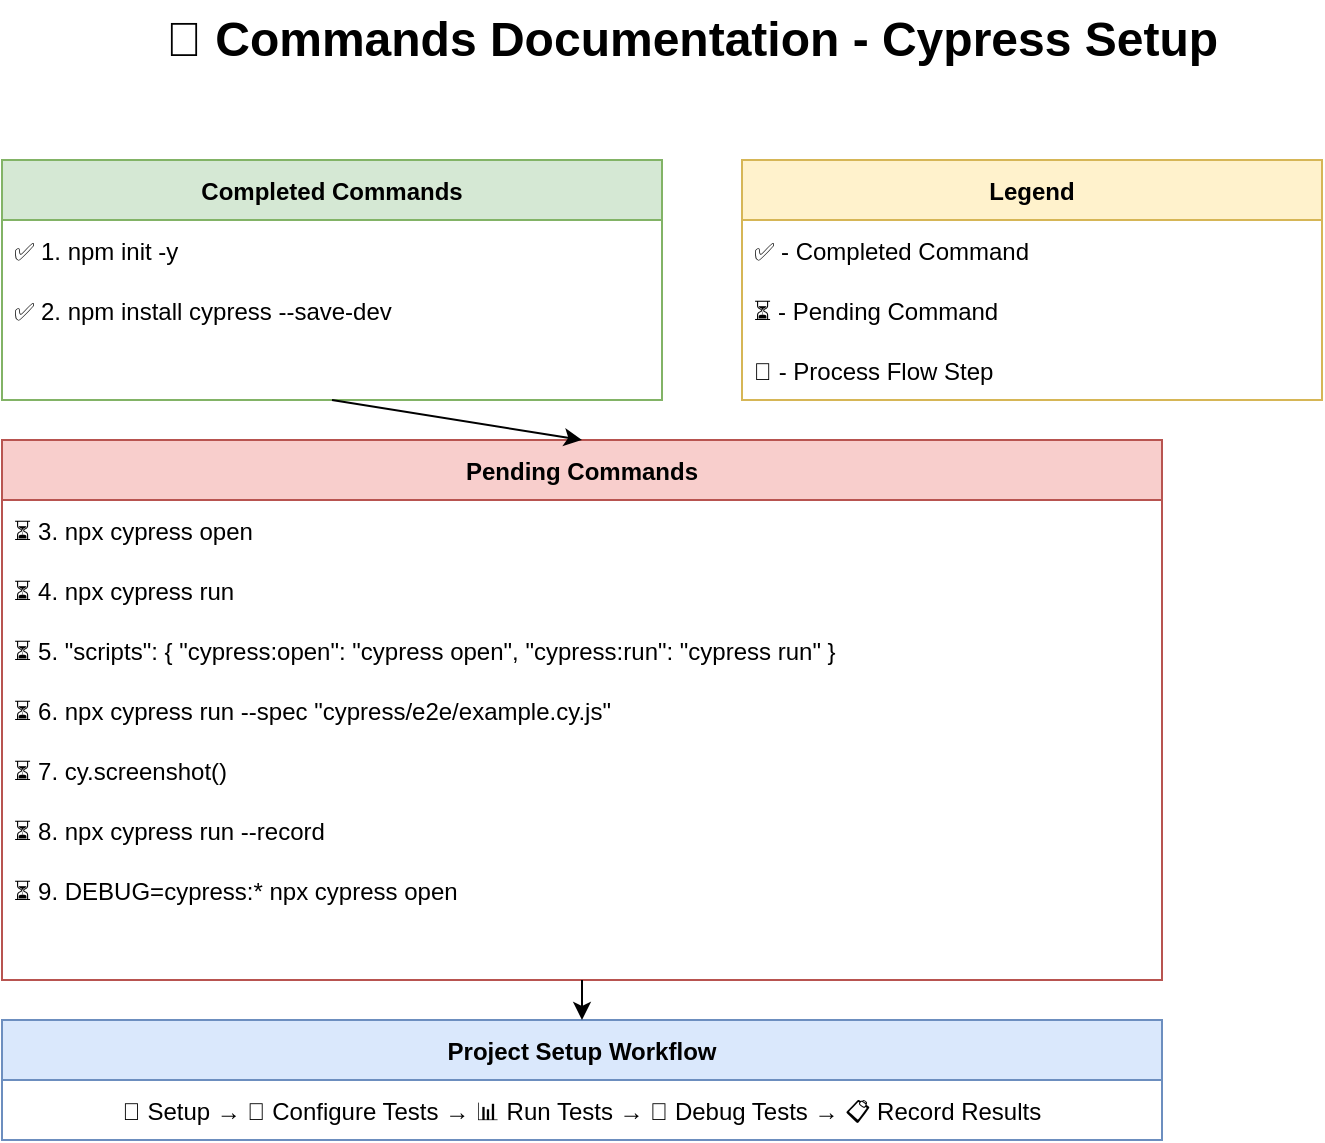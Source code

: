 <mxfile version="15.0.0">
  <diagram id="cypress-setup-diagram" name="Cypress Setup Commands">
    <mxGraphModel dx="1422" dy="798" grid="1" gridSize="10" guides="1" tooltips="1" connect="1" arrows="1" fold="1" page="1" pageScale="1" pageWidth="850" pageHeight="1100" math="0" shadow="0">
      <root>
        <mxCell id="0" />
        <mxCell id="1" parent="0" />
        
        <!-- Title -->
        <mxCell id="2" value="&lt;font style=&quot;font-size: 24px&quot;&gt;📜 Commands Documentation - Cypress Setup&lt;/font&gt;" style="text;html=1;strokeColor=none;fillColor=none;align=center;verticalAlign=middle;whiteSpace=wrap;rounded=0;fontStyle=1" vertex="1" parent="1">
          <mxGeometry x="160" y="20" width="530" height="40" as="geometry" />
        </mxCell>
        
        <!-- Completed Commands Group -->
        <mxCell id="3" value="Completed Commands" style="swimlane;fontStyle=1;childLayout=stackLayout;horizontal=1;startSize=30;horizontalStack=0;resizeParent=1;resizeParentMax=0;resizeLast=0;collapsible=1;marginBottom=0;fillColor=#d5e8d4;strokeColor=#82b366;" vertex="1" parent="1">
          <mxGeometry x="80" y="100" width="330" height="120" as="geometry" />
        </mxCell>
        
        <mxCell id="4" value="✅ 1. npm init -y" style="text;strokeColor=none;fillColor=none;align=left;verticalAlign=middle;spacingLeft=4;spacingRight=4;overflow=hidden;points=[[0,0.5],[1,0.5]];portConstraint=eastwest;rotatable=0;" vertex="1" parent="3">
          <mxGeometry y="30" width="330" height="30" as="geometry" />
        </mxCell>
        
        <mxCell id="5" value="✅ 2. npm install cypress --save-dev" style="text;strokeColor=none;fillColor=none;align=left;verticalAlign=middle;spacingLeft=4;spacingRight=4;overflow=hidden;points=[[0,0.5],[1,0.5]];portConstraint=eastwest;rotatable=0;" vertex="1" parent="3">
          <mxGeometry y="60" width="330" height="30" as="geometry" />
        </mxCell>
        
        <!-- Pending Commands Group -->
        <mxCell id="6" value="Pending Commands" style="swimlane;fontStyle=1;childLayout=stackLayout;horizontal=1;startSize=30;horizontalStack=0;resizeParent=1;resizeParentMax=0;resizeLast=0;collapsible=1;marginBottom=0;fillColor=#f8cecc;strokeColor=#b85450;" vertex="1" parent="1">
          <mxGeometry x="80" y="240" width="580" height="270" as="geometry" />
        </mxCell>
        
        <mxCell id="7" value="⏳ 3. npx cypress open" style="text;strokeColor=none;fillColor=none;align=left;verticalAlign=middle;spacingLeft=4;spacingRight=4;overflow=hidden;points=[[0,0.5],[1,0.5]];portConstraint=eastwest;rotatable=0;" vertex="1" parent="6">
          <mxGeometry y="30" width="580" height="30" as="geometry" />
        </mxCell>
        
        <mxCell id="8" value="⏳ 4. npx cypress run" style="text;strokeColor=none;fillColor=none;align=left;verticalAlign=middle;spacingLeft=4;spacingRight=4;overflow=hidden;points=[[0,0.5],[1,0.5]];portConstraint=eastwest;rotatable=0;" vertex="1" parent="6">
          <mxGeometry y="60" width="580" height="30" as="geometry" />
        </mxCell>
        
        <mxCell id="9" value="⏳ 5. &quot;scripts&quot;: { &quot;cypress:open&quot;: &quot;cypress open&quot;, &quot;cypress:run&quot;: &quot;cypress run&quot; }" style="text;strokeColor=none;fillColor=none;align=left;verticalAlign=middle;spacingLeft=4;spacingRight=4;overflow=hidden;points=[[0,0.5],[1,0.5]];portConstraint=eastwest;rotatable=0;" vertex="1" parent="6">
          <mxGeometry y="90" width="580" height="30" as="geometry" />
        </mxCell>
        
        <mxCell id="10" value="⏳ 6. npx cypress run --spec &quot;cypress/e2e/example.cy.js&quot;" style="text;strokeColor=none;fillColor=none;align=left;verticalAlign=middle;spacingLeft=4;spacingRight=4;overflow=hidden;points=[[0,0.5],[1,0.5]];portConstraint=eastwest;rotatable=0;" vertex="1" parent="6">
          <mxGeometry y="120" width="580" height="30" as="geometry" />
        </mxCell>
        
        <mxCell id="11" value="⏳ 7. cy.screenshot()" style="text;strokeColor=none;fillColor=none;align=left;verticalAlign=middle;spacingLeft=4;spacingRight=4;overflow=hidden;points=[[0,0.5],[1,0.5]];portConstraint=eastwest;rotatable=0;" vertex="1" parent="6">
          <mxGeometry y="150" width="580" height="30" as="geometry" />
        </mxCell>
        
        <mxCell id="12" value="⏳ 8. npx cypress run --record" style="text;strokeColor=none;fillColor=none;align=left;verticalAlign=middle;spacingLeft=4;spacingRight=4;overflow=hidden;points=[[0,0.5],[1,0.5]];portConstraint=eastwest;rotatable=0;" vertex="1" parent="6">
          <mxGeometry y="180" width="580" height="30" as="geometry" />
        </mxCell>
        
        <mxCell id="13" value="⏳ 9. DEBUG=cypress:* npx cypress open" style="text;strokeColor=none;fillColor=none;align=left;verticalAlign=middle;spacingLeft=4;spacingRight=4;overflow=hidden;points=[[0,0.5],[1,0.5]];portConstraint=eastwest;rotatable=0;" vertex="1" parent="6">
          <mxGeometry y="210" width="580" height="30" as="geometry" />
        </mxCell>
        
        <!-- Process Flow -->
        <mxCell id="14" value="Project Setup Workflow" style="swimlane;fontStyle=1;childLayout=stackLayout;horizontal=1;startSize=30;horizontalStack=0;resizeParent=1;resizeParentMax=0;resizeLast=0;collapsible=1;marginBottom=0;fillColor=#dae8fc;strokeColor=#6c8ebf;" vertex="1" parent="1">
          <mxGeometry x="80" y="530" width="580" height="60" as="geometry" />
        </mxCell>
        
        <mxCell id="15" value="🚀 Setup → 🧪 Configure Tests → 📊 Run Tests → 🐞 Debug Tests → 📋 Record Results" style="text;strokeColor=none;fillColor=none;align=center;verticalAlign=middle;spacingLeft=4;spacingRight=4;overflow=hidden;points=[[0,0.5],[1,0.5]];portConstraint=eastwest;rotatable=0;" vertex="1" parent="14">
          <mxGeometry y="30" width="580" height="30" as="geometry" />
        </mxCell>
        
        <!-- Arrows connecting workflow steps -->
        <mxCell id="16" value="" style="endArrow=classic;html=1;rounded=0;exitX=0.5;exitY=1;exitDx=0;exitDy=0;entryX=0.5;entryY=0;entryDx=0;entryDy=0;" edge="1" parent="1" source="3" target="6">
          <mxGeometry width="50" height="50" relative="1" as="geometry">
            <mxPoint x="400" y="410" as="sourcePoint" />
            <mxPoint x="450" y="360" as="targetPoint" />
          </mxGeometry>
        </mxCell>
        
        <mxCell id="17" value="" style="endArrow=classic;html=1;rounded=0;exitX=0.5;exitY=1;exitDx=0;exitDy=0;entryX=0.5;entryY=0;entryDx=0;entryDy=0;" edge="1" parent="1" source="6" target="14">
          <mxGeometry width="50" height="50" relative="1" as="geometry">
            <mxPoint x="400" y="410" as="sourcePoint" />
            <mxPoint x="450" y="360" as="targetPoint" />
          </mxGeometry>
        </mxCell>
        
        <!-- Legend -->
        <mxCell id="18" value="Legend" style="swimlane;fontStyle=1;childLayout=stackLayout;horizontal=1;startSize=30;horizontalStack=0;resizeParent=1;resizeParentMax=0;resizeLast=0;collapsible=1;marginBottom=0;fillColor=#fff2cc;strokeColor=#d6b656;" vertex="1" parent="1">
          <mxGeometry x="450" y="100" width="290" height="120" as="geometry" />
        </mxCell>
        
        <mxCell id="19" value="✅ - Completed Command" style="text;strokeColor=none;fillColor=none;align=left;verticalAlign=middle;spacingLeft=4;spacingRight=4;overflow=hidden;points=[[0,0.5],[1,0.5]];portConstraint=eastwest;rotatable=0;" vertex="1" parent="18">
          <mxGeometry y="30" width="290" height="30" as="geometry" />
        </mxCell>
        
        <mxCell id="20" value="⏳ - Pending Command" style="text;strokeColor=none;fillColor=none;align=left;verticalAlign=middle;spacingLeft=4;spacingRight=4;overflow=hidden;points=[[0,0.5],[1,0.5]];portConstraint=eastwest;rotatable=0;" vertex="1" parent="18">
          <mxGeometry y="60" width="290" height="30" as="geometry" />
        </mxCell>
        
        <mxCell id="21" value="🚀 - Process Flow Step" style="text;strokeColor=none;fillColor=none;align=left;verticalAlign=middle;spacingLeft=4;spacingRight=4;overflow=hidden;points=[[0,0.5],[1,0.5]];portConstraint=eastwest;rotatable=0;" vertex="1" parent="18">
          <mxGeometry y="90" width="290" height="30" as="geometry" />
        </mxCell>
        
      </root>
    </mxGraphModel>
  </diagram>
</mxfile>